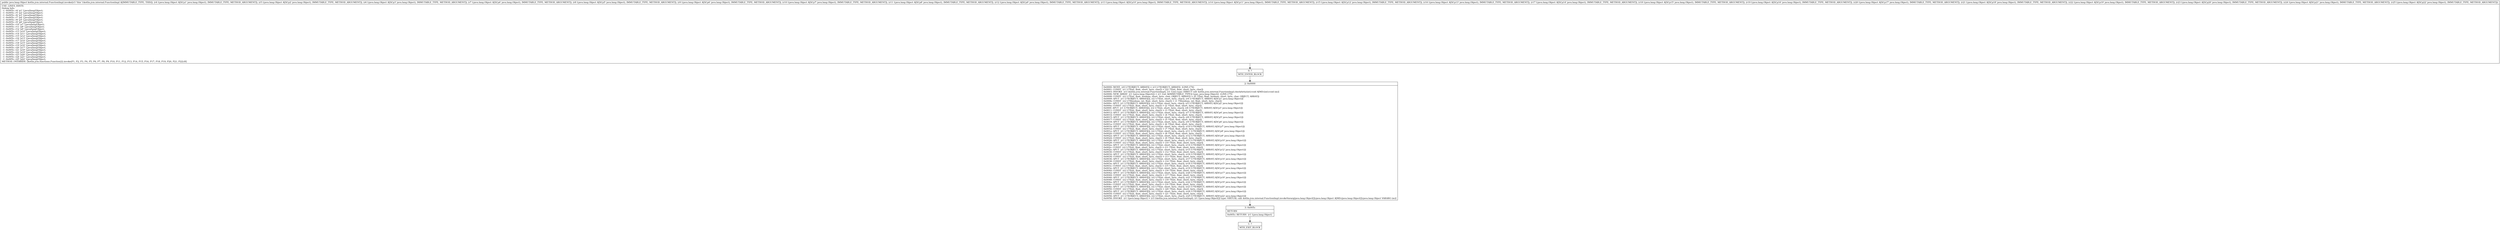 digraph "CFG forkotlin.jvm.internal.FunctionImpl.invoke(Ljava\/lang\/Object;Ljava\/lang\/Object;Ljava\/lang\/Object;Ljava\/lang\/Object;Ljava\/lang\/Object;Ljava\/lang\/Object;Ljava\/lang\/Object;Ljava\/lang\/Object;Ljava\/lang\/Object;Ljava\/lang\/Object;Ljava\/lang\/Object;Ljava\/lang\/Object;Ljava\/lang\/Object;Ljava\/lang\/Object;Ljava\/lang\/Object;Ljava\/lang\/Object;Ljava\/lang\/Object;Ljava\/lang\/Object;Ljava\/lang\/Object;Ljava\/lang\/Object;Ljava\/lang\/Object;Ljava\/lang\/Object;)Ljava\/lang\/Object;" {
Node_0 [shape=record,label="{0\:\ ?|MTH_ENTER_BLOCK\l}"];
Node_2 [shape=record,label="{2\:\ 0x0000|0x0000: MOVE  (r0 I:??[OBJECT, ARRAY]) = (r3 I:??[OBJECT, ARRAY])  (LINE:174)\l0x0001: CONST  (r1 I:??[int, float, short, byte, char]) = (22 ??[int, float, short, byte, char]) \l0x0003: INVOKE  (r3 I:kotlin.jvm.internal.FunctionImpl), (r1 I:int) type: DIRECT call: kotlin.jvm.internal.FunctionImpl.checkArity(int):void A[MD:(int):void (m)]\l0x0006: NEW_ARRAY  (r1 I:java.lang.Object[]) = (r1 I:int A[IMMUTABLE_TYPE]) type: java.lang.Object[]  (LINE:175)\l0x0008: CONST  (r2 I:??[int, float, boolean, short, byte, char, OBJECT, ARRAY]) = (0 ??[int, float, boolean, short, byte, char, OBJECT, ARRAY]) \l0x0009: APUT  (r1 I:??[OBJECT, ARRAY][]), (r2 I:??[int, short, byte, char]), (r4 I:??[OBJECT, ARRAY] A[D('p1' java.lang.Object)]) \l0x000b: CONST  (r2 I:??[boolean, int, float, short, byte, char]) = (1 ??[boolean, int, float, short, byte, char]) \l0x000c: APUT  (r1 I:??[OBJECT, ARRAY][]), (r2 I:??[int, short, byte, char]), (r5 I:??[OBJECT, ARRAY] A[D('p2' java.lang.Object)]) \l0x000e: CONST  (r2 I:??[int, float, short, byte, char]) = (2 ??[int, float, short, byte, char]) \l0x000f: APUT  (r1 I:??[OBJECT, ARRAY][]), (r2 I:??[int, short, byte, char]), (r6 I:??[OBJECT, ARRAY] A[D('p3' java.lang.Object)]) \l0x0011: CONST  (r2 I:??[int, float, short, byte, char]) = (3 ??[int, float, short, byte, char]) \l0x0012: APUT  (r1 I:??[OBJECT, ARRAY][]), (r2 I:??[int, short, byte, char]), (r7 I:??[OBJECT, ARRAY] A[D('p4' java.lang.Object)]) \l0x0014: CONST  (r2 I:??[int, float, short, byte, char]) = (4 ??[int, float, short, byte, char]) \l0x0015: APUT  (r1 I:??[OBJECT, ARRAY][]), (r2 I:??[int, short, byte, char]), (r8 I:??[OBJECT, ARRAY] A[D('p5' java.lang.Object)]) \l0x0017: CONST  (r2 I:??[int, float, short, byte, char]) = (5 ??[int, float, short, byte, char]) \l0x0018: APUT  (r1 I:??[OBJECT, ARRAY][]), (r2 I:??[int, short, byte, char]), (r9 I:??[OBJECT, ARRAY] A[D('p6' java.lang.Object)]) \l0x001a: CONST  (r2 I:??[int, float, short, byte, char]) = (6 ??[int, float, short, byte, char]) \l0x001b: APUT  (r1 I:??[OBJECT, ARRAY][]), (r2 I:??[int, short, byte, char]), (r10 I:??[OBJECT, ARRAY] A[D('p7' java.lang.Object)]) \l0x001d: CONST  (r2 I:??[int, float, short, byte, char]) = (7 ??[int, float, short, byte, char]) \l0x001e: APUT  (r1 I:??[OBJECT, ARRAY][]), (r2 I:??[int, short, byte, char]), (r11 I:??[OBJECT, ARRAY] A[D('p8' java.lang.Object)]) \l0x0020: CONST  (r2 I:??[int, float, short, byte, char]) = (8 ??[int, float, short, byte, char]) \l0x0022: APUT  (r1 I:??[OBJECT, ARRAY][]), (r2 I:??[int, short, byte, char]), (r12 I:??[OBJECT, ARRAY] A[D('p9' java.lang.Object)]) \l0x0024: CONST  (r2 I:??[int, float, short, byte, char]) = (9 ??[int, float, short, byte, char]) \l0x0026: APUT  (r1 I:??[OBJECT, ARRAY][]), (r2 I:??[int, short, byte, char]), (r13 I:??[OBJECT, ARRAY] A[D('p10' java.lang.Object)]) \l0x0028: CONST  (r2 I:??[int, float, short, byte, char]) = (10 ??[int, float, short, byte, char]) \l0x002a: APUT  (r1 I:??[OBJECT, ARRAY][]), (r2 I:??[int, short, byte, char]), (r14 I:??[OBJECT, ARRAY] A[D('p11' java.lang.Object)]) \l0x002c: CONST  (r2 I:??[int, float, short, byte, char]) = (11 ??[int, float, short, byte, char]) \l0x002e: APUT  (r1 I:??[OBJECT, ARRAY][]), (r2 I:??[int, short, byte, char]), (r15 I:??[OBJECT, ARRAY] A[D('p12' java.lang.Object)]) \l0x0030: CONST  (r2 I:??[int, float, short, byte, char]) = (12 ??[int, float, short, byte, char]) \l0x0032: APUT  (r1 I:??[OBJECT, ARRAY][]), (r2 I:??[int, short, byte, char]), (r16 I:??[OBJECT, ARRAY] A[D('p13' java.lang.Object)]) \l0x0034: CONST  (r2 I:??[int, float, short, byte, char]) = (13 ??[int, float, short, byte, char]) \l0x0036: APUT  (r1 I:??[OBJECT, ARRAY][]), (r2 I:??[int, short, byte, char]), (r17 I:??[OBJECT, ARRAY] A[D('p14' java.lang.Object)]) \l0x0038: CONST  (r2 I:??[int, float, short, byte, char]) = (14 ??[int, float, short, byte, char]) \l0x003a: APUT  (r1 I:??[OBJECT, ARRAY][]), (r2 I:??[int, short, byte, char]), (r18 I:??[OBJECT, ARRAY] A[D('p15' java.lang.Object)]) \l0x003c: CONST  (r2 I:??[int, float, short, byte, char]) = (15 ??[int, float, short, byte, char]) \l0x003e: APUT  (r1 I:??[OBJECT, ARRAY][]), (r2 I:??[int, short, byte, char]), (r19 I:??[OBJECT, ARRAY] A[D('p16' java.lang.Object)]) \l0x0040: CONST  (r2 I:??[int, float, short, byte, char]) = (16 ??[int, float, short, byte, char]) \l0x0042: APUT  (r1 I:??[OBJECT, ARRAY][]), (r2 I:??[int, short, byte, char]), (r20 I:??[OBJECT, ARRAY] A[D('p17' java.lang.Object)]) \l0x0044: CONST  (r2 I:??[int, float, short, byte, char]) = (17 ??[int, float, short, byte, char]) \l0x0046: APUT  (r1 I:??[OBJECT, ARRAY][]), (r2 I:??[int, short, byte, char]), (r21 I:??[OBJECT, ARRAY] A[D('p18' java.lang.Object)]) \l0x0048: CONST  (r2 I:??[int, float, short, byte, char]) = (18 ??[int, float, short, byte, char]) \l0x004a: APUT  (r1 I:??[OBJECT, ARRAY][]), (r2 I:??[int, short, byte, char]), (r22 I:??[OBJECT, ARRAY] A[D('p19' java.lang.Object)]) \l0x004c: CONST  (r2 I:??[int, float, short, byte, char]) = (19 ??[int, float, short, byte, char]) \l0x004e: APUT  (r1 I:??[OBJECT, ARRAY][]), (r2 I:??[int, short, byte, char]), (r23 I:??[OBJECT, ARRAY] A[D('p20' java.lang.Object)]) \l0x0050: CONST  (r2 I:??[int, float, short, byte, char]) = (20 ??[int, float, short, byte, char]) \l0x0052: APUT  (r1 I:??[OBJECT, ARRAY][]), (r2 I:??[int, short, byte, char]), (r24 I:??[OBJECT, ARRAY] A[D('p21' java.lang.Object)]) \l0x0054: CONST  (r2 I:??[int, float, short, byte, char]) = (21 ??[int, float, short, byte, char]) \l0x0056: APUT  (r1 I:??[OBJECT, ARRAY][]), (r2 I:??[int, short, byte, char]), (r25 I:??[OBJECT, ARRAY] A[D('p22' java.lang.Object)]) \l0x0058: INVOKE  (r1 I:java.lang.Object) = (r3 I:kotlin.jvm.internal.FunctionImpl), (r1 I:java.lang.Object[]) type: VIRTUAL call: kotlin.jvm.internal.FunctionImpl.invokeVararg(java.lang.Object[]):java.lang.Object A[MD:(java.lang.Object[]):java.lang.Object VARARG (m)]\l}"];
Node_3 [shape=record,label="{3\:\ 0x005c|RETURN\l|0x005c: RETURN  (r1 I:java.lang.Object) \l}"];
Node_1 [shape=record,label="{1\:\ ?|MTH_EXIT_BLOCK\l}"];
MethodNode[shape=record,label="{public java.lang.Object kotlin.jvm.internal.FunctionImpl.invoke((r3 'this' I:kotlin.jvm.internal.FunctionImpl A[IMMUTABLE_TYPE, THIS]), (r4 I:java.lang.Object A[D('p1' java.lang.Object), IMMUTABLE_TYPE, METHOD_ARGUMENT]), (r5 I:java.lang.Object A[D('p2' java.lang.Object), IMMUTABLE_TYPE, METHOD_ARGUMENT]), (r6 I:java.lang.Object A[D('p3' java.lang.Object), IMMUTABLE_TYPE, METHOD_ARGUMENT]), (r7 I:java.lang.Object A[D('p4' java.lang.Object), IMMUTABLE_TYPE, METHOD_ARGUMENT]), (r8 I:java.lang.Object A[D('p5' java.lang.Object), IMMUTABLE_TYPE, METHOD_ARGUMENT]), (r9 I:java.lang.Object A[D('p6' java.lang.Object), IMMUTABLE_TYPE, METHOD_ARGUMENT]), (r10 I:java.lang.Object A[D('p7' java.lang.Object), IMMUTABLE_TYPE, METHOD_ARGUMENT]), (r11 I:java.lang.Object A[D('p8' java.lang.Object), IMMUTABLE_TYPE, METHOD_ARGUMENT]), (r12 I:java.lang.Object A[D('p9' java.lang.Object), IMMUTABLE_TYPE, METHOD_ARGUMENT]), (r13 I:java.lang.Object A[D('p10' java.lang.Object), IMMUTABLE_TYPE, METHOD_ARGUMENT]), (r14 I:java.lang.Object A[D('p11' java.lang.Object), IMMUTABLE_TYPE, METHOD_ARGUMENT]), (r15 I:java.lang.Object A[D('p12' java.lang.Object), IMMUTABLE_TYPE, METHOD_ARGUMENT]), (r16 I:java.lang.Object A[D('p13' java.lang.Object), IMMUTABLE_TYPE, METHOD_ARGUMENT]), (r17 I:java.lang.Object A[D('p14' java.lang.Object), IMMUTABLE_TYPE, METHOD_ARGUMENT]), (r18 I:java.lang.Object A[D('p15' java.lang.Object), IMMUTABLE_TYPE, METHOD_ARGUMENT]), (r19 I:java.lang.Object A[D('p16' java.lang.Object), IMMUTABLE_TYPE, METHOD_ARGUMENT]), (r20 I:java.lang.Object A[D('p17' java.lang.Object), IMMUTABLE_TYPE, METHOD_ARGUMENT]), (r21 I:java.lang.Object A[D('p18' java.lang.Object), IMMUTABLE_TYPE, METHOD_ARGUMENT]), (r22 I:java.lang.Object A[D('p19' java.lang.Object), IMMUTABLE_TYPE, METHOD_ARGUMENT]), (r23 I:java.lang.Object A[D('p20' java.lang.Object), IMMUTABLE_TYPE, METHOD_ARGUMENT]), (r24 I:java.lang.Object A[D('p21' java.lang.Object), IMMUTABLE_TYPE, METHOD_ARGUMENT]), (r25 I:java.lang.Object A[D('p22' java.lang.Object), IMMUTABLE_TYPE, METHOD_ARGUMENT]))  | USE_LINES_HINTS\lDebug Info:\l  \-1 \-0x005c: r4 'p1' Ljava\/lang\/Object;\l  \-1 \-0x005c: r5 'p2' Ljava\/lang\/Object;\l  \-1 \-0x005c: r6 'p3' Ljava\/lang\/Object;\l  \-1 \-0x005c: r7 'p4' Ljava\/lang\/Object;\l  \-1 \-0x005c: r8 'p5' Ljava\/lang\/Object;\l  \-1 \-0x005c: r9 'p6' Ljava\/lang\/Object;\l  \-1 \-0x005c: r10 'p7' Ljava\/lang\/Object;\l  \-1 \-0x005c: r11 'p8' Ljava\/lang\/Object;\l  \-1 \-0x005c: r12 'p9' Ljava\/lang\/Object;\l  \-1 \-0x005c: r13 'p10' Ljava\/lang\/Object;\l  \-1 \-0x005c: r14 'p11' Ljava\/lang\/Object;\l  \-1 \-0x005c: r15 'p12' Ljava\/lang\/Object;\l  \-1 \-0x005c: r16 'p13' Ljava\/lang\/Object;\l  \-1 \-0x005c: r17 'p14' Ljava\/lang\/Object;\l  \-1 \-0x005c: r18 'p15' Ljava\/lang\/Object;\l  \-1 \-0x005c: r19 'p16' Ljava\/lang\/Object;\l  \-1 \-0x005c: r20 'p17' Ljava\/lang\/Object;\l  \-1 \-0x005c: r21 'p18' Ljava\/lang\/Object;\l  \-1 \-0x005c: r22 'p19' Ljava\/lang\/Object;\l  \-1 \-0x005c: r23 'p20' Ljava\/lang\/Object;\l  \-1 \-0x005c: r24 'p21' Ljava\/lang\/Object;\l  \-1 \-0x005c: r25 'p22' Ljava\/lang\/Object;\lMETHOD_OVERRIDE: [kotlin.jvm.functions.Function22.invoke(P1, P2, P3, P4, P5, P6, P7, P8, P9, P10, P11, P12, P13, P14, P15, P16, P17, P18, P19, P20, P21, P22):R]\l}"];
MethodNode -> Node_0;Node_0 -> Node_2;
Node_2 -> Node_3;
Node_3 -> Node_1;
}

